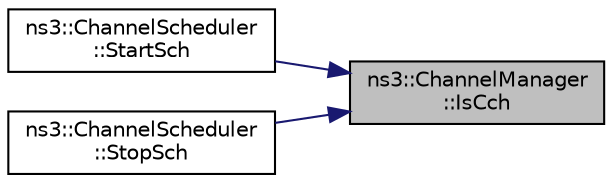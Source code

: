 digraph "ns3::ChannelManager::IsCch"
{
 // LATEX_PDF_SIZE
  edge [fontname="Helvetica",fontsize="10",labelfontname="Helvetica",labelfontsize="10"];
  node [fontname="Helvetica",fontsize="10",shape=record];
  rankdir="RL";
  Node1 [label="ns3::ChannelManager\l::IsCch",height=0.2,width=0.4,color="black", fillcolor="grey75", style="filled", fontcolor="black",tooltip=" "];
  Node1 -> Node2 [dir="back",color="midnightblue",fontsize="10",style="solid",fontname="Helvetica"];
  Node2 [label="ns3::ChannelScheduler\l::StartSch",height=0.2,width=0.4,color="black", fillcolor="white", style="filled",URL="$classns3_1_1_channel_scheduler.html#a341186be2ac96608e986c77e56ffc2d1",tooltip=" "];
  Node1 -> Node3 [dir="back",color="midnightblue",fontsize="10",style="solid",fontname="Helvetica"];
  Node3 [label="ns3::ChannelScheduler\l::StopSch",height=0.2,width=0.4,color="black", fillcolor="white", style="filled",URL="$classns3_1_1_channel_scheduler.html#a1ed1aab5fee4893c7f9efb8210048b67",tooltip=" "];
}
